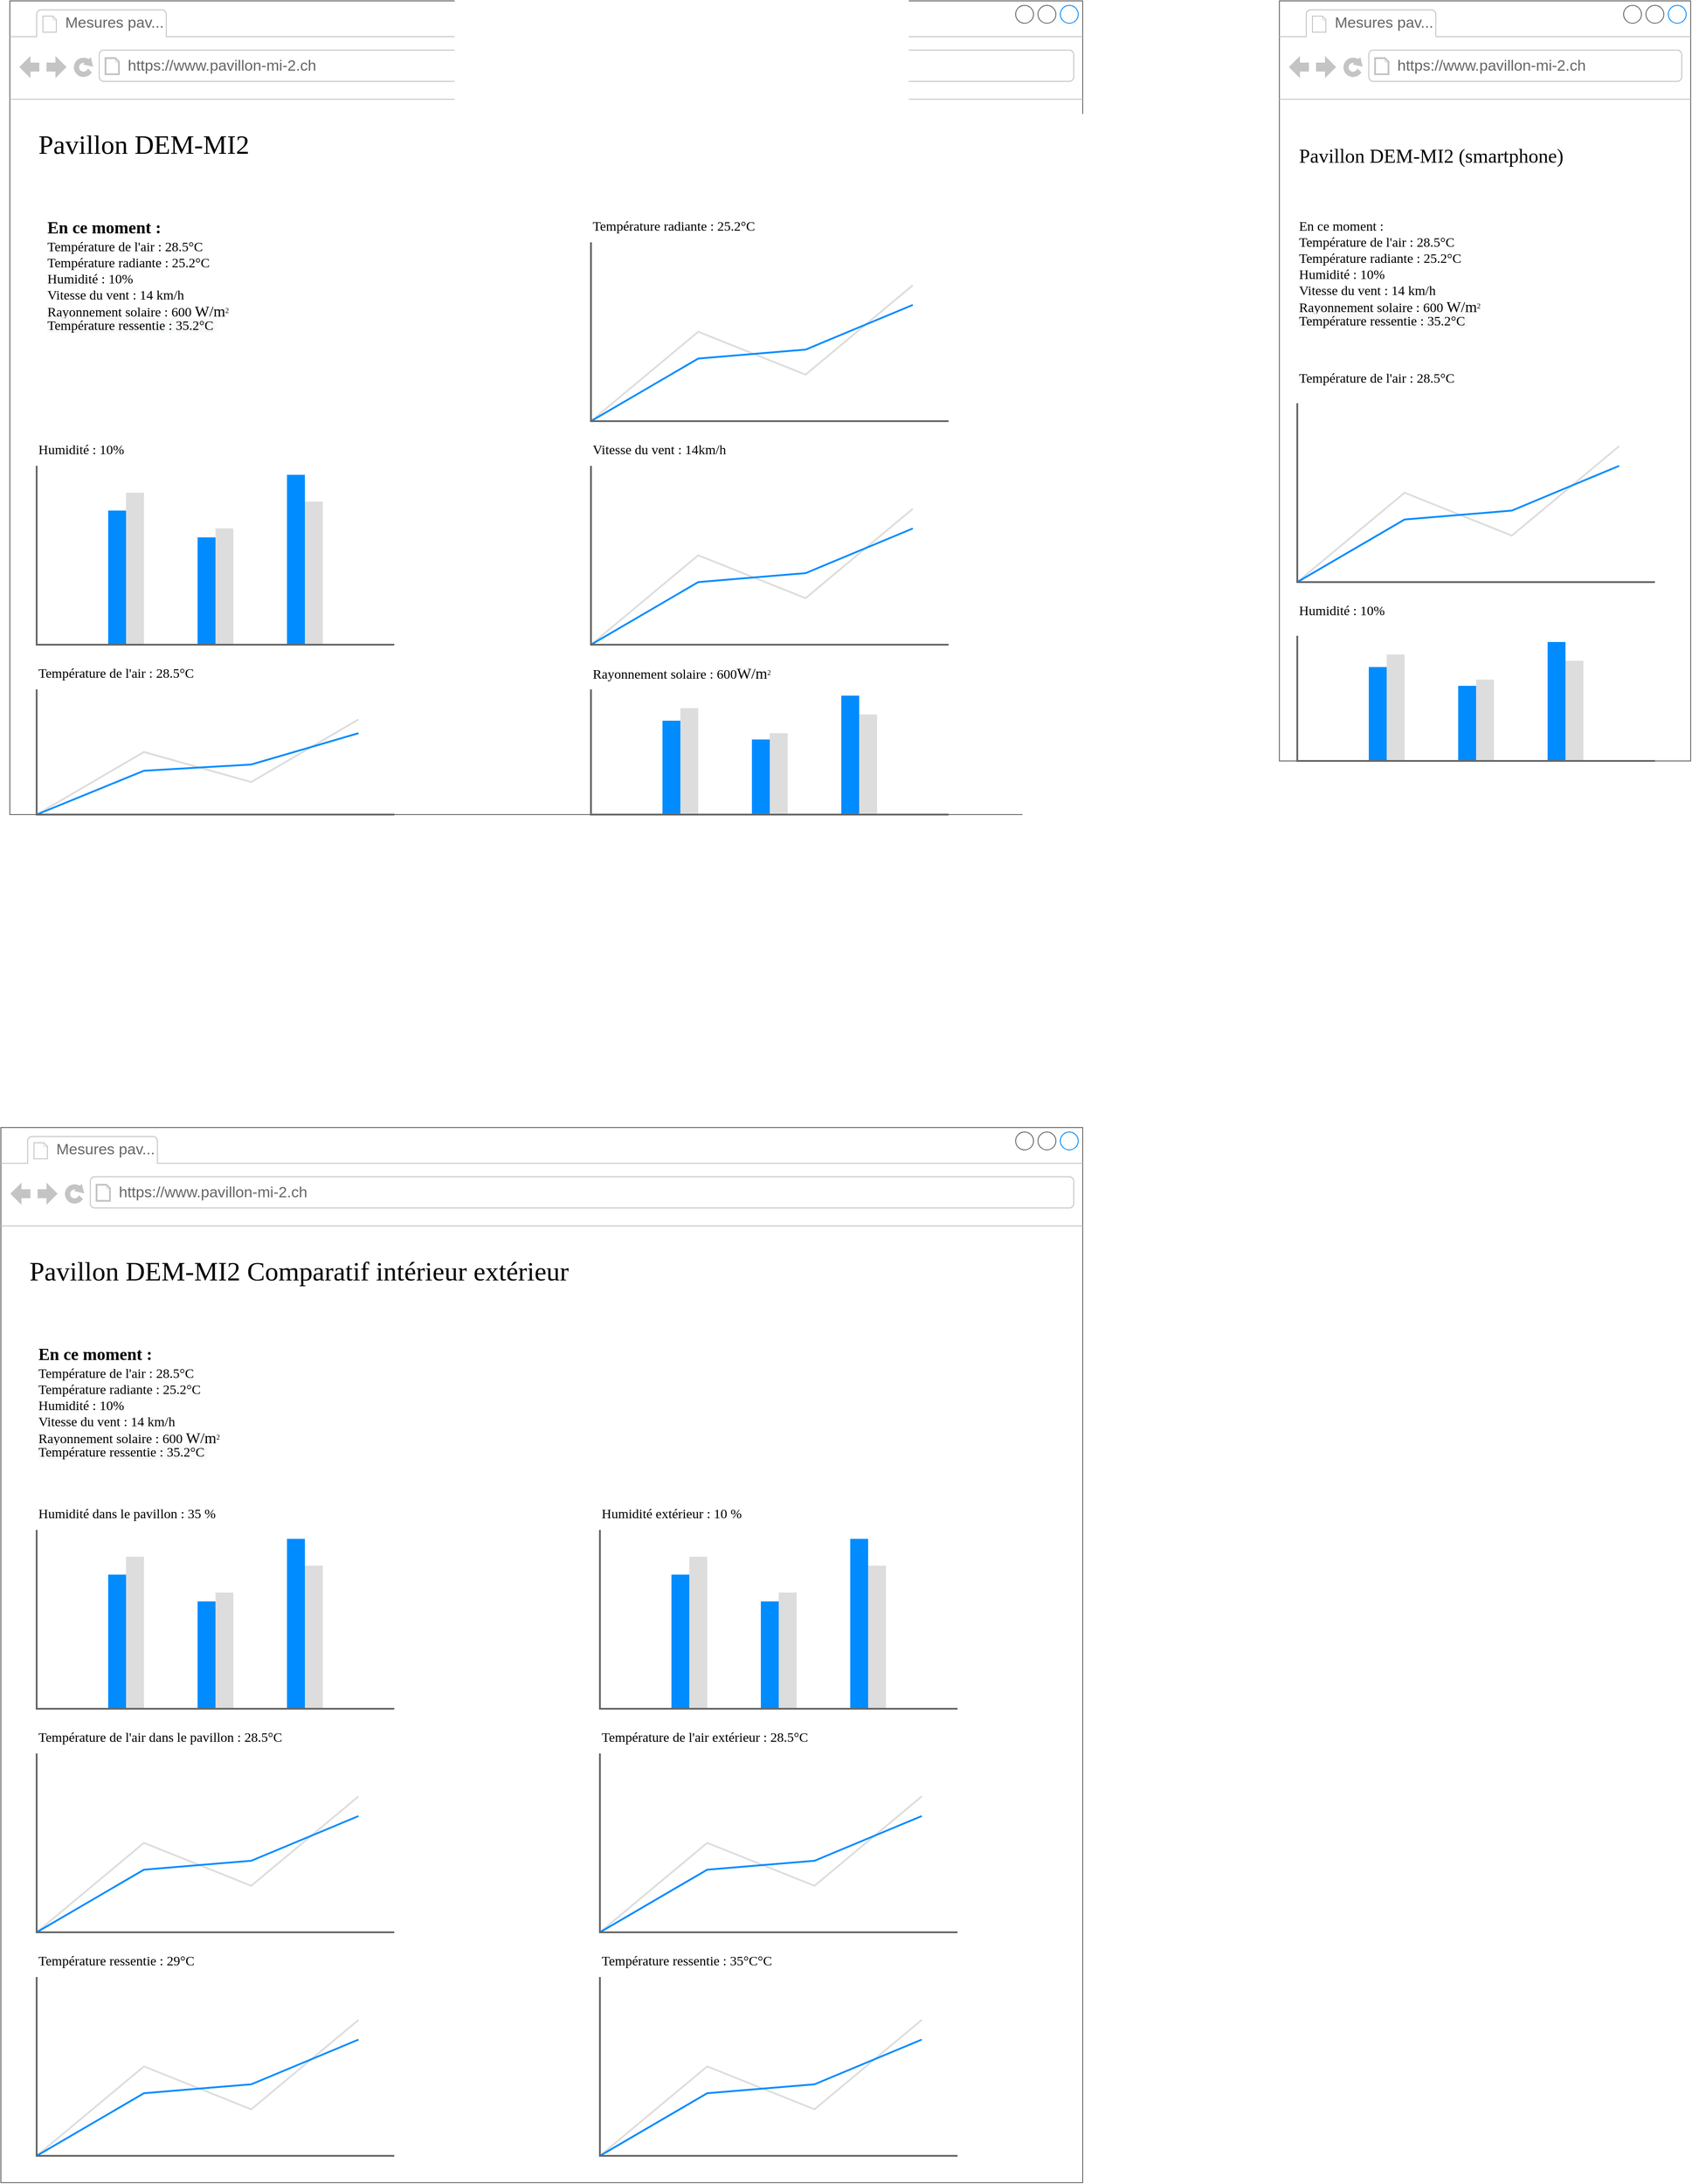<mxfile version="14.4.6" type="device"><diagram name="Page-1" id="2cc2dc42-3aac-f2a9-1cec-7a8b7cbee084"><mxGraphModel dx="2031" dy="1089" grid="1" gridSize="10" guides="1" tooltips="1" connect="1" arrows="1" fold="1" page="1" pageScale="1" pageWidth="1100" pageHeight="850" background="#ffffff" math="0" shadow="0"><root><mxCell id="0"/><mxCell id="1" parent="0"/><mxCell id="7026571954dc6520-1" value="" style="strokeWidth=1;shadow=0;dashed=0;align=center;html=1;shape=mxgraph.mockup.containers.browserWindow;rSize=0;strokeColor=#666666;mainText=,;recursiveResize=0;rounded=0;labelBackgroundColor=none;fontFamily=Verdana;fontSize=12" parent="1" vertex="1"><mxGeometry x="50" y="30" width="1200" height="910" as="geometry"/></mxCell><mxCell id="7026571954dc6520-2" value="Mesures pav..." style="strokeWidth=1;shadow=0;dashed=0;align=center;html=1;shape=mxgraph.mockup.containers.anchor;fontSize=17;fontColor=#666666;align=left;" parent="7026571954dc6520-1" vertex="1"><mxGeometry x="60" y="12" width="110" height="26" as="geometry"/></mxCell><mxCell id="7026571954dc6520-3" value="https://www.pavillon-mi-2.ch" style="strokeWidth=1;shadow=0;dashed=0;align=center;html=1;shape=mxgraph.mockup.containers.anchor;rSize=0;fontSize=17;fontColor=#666666;align=left;" parent="7026571954dc6520-1" vertex="1"><mxGeometry x="130" y="60" width="250" height="26" as="geometry"/></mxCell><mxCell id="7026571954dc6520-4" value="Pavillon DEM-MI2" style="text;html=1;points=[];align=left;verticalAlign=top;spacingTop=-4;fontSize=30;fontFamily=Verdana" parent="7026571954dc6520-1" vertex="1"><mxGeometry x="30" y="140" width="340" height="50" as="geometry"/></mxCell><mxCell id="7026571954dc6520-6" value="Température de l'air : 28.5°C&amp;nbsp;" style="text;html=1;points=[];align=left;verticalAlign=top;spacingTop=-4;fontSize=15;fontFamily=Verdana" parent="7026571954dc6520-1" vertex="1"><mxGeometry x="30" y="740" width="360" height="30" as="geometry"/></mxCell><mxCell id="7026571954dc6520-10" value="Humidité : 10%" style="text;html=1;points=[];align=left;verticalAlign=top;spacingTop=-4;fontSize=15;fontFamily=Verdana" parent="7026571954dc6520-1" vertex="1"><mxGeometry x="30" y="490" width="170" height="30" as="geometry"/></mxCell><mxCell id="jCOtYULyGeKkkbvgcRGk-1" value="" style="verticalLabelPosition=bottom;shadow=0;dashed=0;align=center;html=1;verticalAlign=top;strokeWidth=1;shape=mxgraph.mockup.graphics.lineChart;strokeColor=none;strokeColor2=#666666;strokeColor3=#008cff;strokeColor4=#dddddd;" vertex="1" parent="7026571954dc6520-1"><mxGeometry x="30" y="770" width="400" height="140" as="geometry"/></mxCell><mxCell id="jCOtYULyGeKkkbvgcRGk-4" value="" style="verticalLabelPosition=bottom;shadow=0;dashed=0;align=center;html=1;verticalAlign=top;strokeWidth=1;shape=mxgraph.mockup.graphics.lineChart;strokeColor=none;strokeColor2=#666666;strokeColor3=#008cff;strokeColor4=#dddddd;" vertex="1" parent="7026571954dc6520-1"><mxGeometry x="650" y="520" width="400" height="200" as="geometry"/></mxCell><mxCell id="jCOtYULyGeKkkbvgcRGk-8" value="Rayonnement solaire : 600&lt;span style=&quot;font-family: &amp;#34;lora&amp;#34; , serif ; font-size: 17px ; background-color: rgb(255 , 255 , 255)&quot;&gt;W/m&lt;/span&gt;&lt;span style=&quot;box-sizing: border-box ; font-size: 0.53em ; line-height: 0 ; position: relative ; vertical-align: baseline ; top: -0.5em ; border: 0px ; margin: 0px ; padding: 0px ; font-family: &amp;#34;lora&amp;#34; , serif ; background-color: rgb(255 , 255 , 255)&quot;&gt;2&lt;/span&gt;" style="text;html=1;points=[];align=left;verticalAlign=top;spacingTop=-4;fontSize=15;fontFamily=Verdana" vertex="1" parent="7026571954dc6520-1"><mxGeometry x="650" y="740" width="290" height="30" as="geometry"/></mxCell><mxCell id="jCOtYULyGeKkkbvgcRGk-35" value="" style="verticalLabelPosition=bottom;shadow=0;dashed=0;align=center;html=1;verticalAlign=top;strokeWidth=1;shape=mxgraph.mockup.graphics.columnChart;strokeColor=none;strokeColor2=none;strokeColor3=#666666;fillColor2=#008cff;fillColor3=#dddddd;" vertex="1" parent="7026571954dc6520-1"><mxGeometry x="30" y="520" width="400" height="200" as="geometry"/></mxCell><mxCell id="jCOtYULyGeKkkbvgcRGk-37" value="" style="verticalLabelPosition=bottom;shadow=0;dashed=0;align=center;html=1;verticalAlign=top;strokeWidth=1;shape=mxgraph.mockup.graphics.columnChart;strokeColor=none;strokeColor2=none;strokeColor3=#666666;fillColor2=#008cff;fillColor3=#dddddd;" vertex="1" parent="7026571954dc6520-1"><mxGeometry x="650" y="770" width="400" height="140" as="geometry"/></mxCell><mxCell id="jCOtYULyGeKkkbvgcRGk-62" value="&lt;font style=&quot;font-size: 19px&quot;&gt;&lt;b&gt;En ce moment :&amp;nbsp;&lt;/b&gt;&lt;/font&gt;&lt;br&gt;Température de l'air : 28.5°C&lt;br&gt;Température radiante : 25.2°C&lt;br&gt;Humidité : 10%&lt;br&gt;Vitesse du vent : 14 km/h&lt;br&gt;Rayonnement solaire : 600&amp;nbsp;&lt;span style=&quot;font-family: &amp;#34;lora&amp;#34; , serif ; font-size: 17px ; background-color: rgb(255 , 255 , 255)&quot;&gt;W/m&lt;/span&gt;&lt;span style=&quot;box-sizing: border-box ; font-size: 0.53em ; line-height: 0 ; position: relative ; vertical-align: baseline ; top: -0.5em ; border: 0px ; margin: 0px ; padding: 0px ; font-family: &amp;#34;lora&amp;#34; , serif ; background-color: rgb(255 , 255 , 255)&quot;&gt;2&lt;/span&gt;&lt;br&gt;&lt;span style=&quot;box-sizing: border-box ; font-size: 0.53em ; line-height: 0 ; position: relative ; vertical-align: baseline ; top: -0.5em ; border: 0px ; margin: 0px ; padding: 0px ; font-family: &amp;#34;lora&amp;#34; , serif ; background-color: rgb(255 , 255 , 255)&quot;&gt;&lt;span style=&quot;font-family: &amp;#34;verdana&amp;#34; ; font-size: 15px ; background-color: rgb(248 , 249 , 250)&quot;&gt;Température ressentie : 35.2°C&amp;nbsp;&lt;/span&gt;&lt;br&gt;&lt;br&gt;&lt;/span&gt;" style="text;html=1;points=[];align=left;verticalAlign=top;spacingTop=-4;fontSize=15;fontFamily=Verdana" vertex="1" parent="7026571954dc6520-1"><mxGeometry x="40" y="240" width="440" height="230" as="geometry"/></mxCell><mxCell id="jCOtYULyGeKkkbvgcRGk-99" value="" style="verticalLabelPosition=bottom;shadow=0;dashed=0;align=center;html=1;verticalAlign=top;strokeWidth=1;shape=mxgraph.mockup.graphics.lineChart;strokeColor=none;strokeColor2=#666666;strokeColor3=#008cff;strokeColor4=#dddddd;" vertex="1" parent="7026571954dc6520-1"><mxGeometry x="650" y="270" width="400" height="200" as="geometry"/></mxCell><mxCell id="jCOtYULyGeKkkbvgcRGk-100" value="Température radiante : 25.2°C" style="text;html=1;points=[];align=left;verticalAlign=top;spacingTop=-4;fontSize=15;fontFamily=Verdana" vertex="1" parent="7026571954dc6520-1"><mxGeometry x="650" y="240" width="260" height="30" as="geometry"/></mxCell><mxCell id="jCOtYULyGeKkkbvgcRGk-101" value="Vitesse du vent : 14km/h&amp;nbsp;" style="text;html=1;points=[];align=left;verticalAlign=top;spacingTop=-4;fontSize=15;fontFamily=Verdana" vertex="1" parent="7026571954dc6520-1"><mxGeometry x="650" y="490" width="170" height="30" as="geometry"/></mxCell><mxCell id="jCOtYULyGeKkkbvgcRGk-23" value="" style="strokeWidth=1;shadow=0;dashed=0;align=center;html=1;shape=mxgraph.mockup.containers.browserWindow;rSize=0;strokeColor=#666666;strokeColor2=#008cff;strokeColor3=#c4c4c4;mainText=,;recursiveResize=0;" vertex="1" parent="1"><mxGeometry x="1470" y="30" width="460" height="850" as="geometry"/></mxCell><mxCell id="jCOtYULyGeKkkbvgcRGk-24" value="Mesures pav..." style="strokeWidth=1;shadow=0;dashed=0;align=center;html=1;shape=mxgraph.mockup.containers.anchor;fontSize=17;fontColor=#666666;align=left;" vertex="1" parent="jCOtYULyGeKkkbvgcRGk-23"><mxGeometry x="60" y="12" width="110" height="26" as="geometry"/></mxCell><mxCell id="jCOtYULyGeKkkbvgcRGk-25" value="https://www.pavillon-mi-2.ch" style="strokeWidth=1;shadow=0;dashed=0;align=center;html=1;shape=mxgraph.mockup.containers.anchor;rSize=0;fontSize=17;fontColor=#666666;align=left;" vertex="1" parent="jCOtYULyGeKkkbvgcRGk-23"><mxGeometry x="130" y="60" width="250" height="26" as="geometry"/></mxCell><mxCell id="jCOtYULyGeKkkbvgcRGk-27" value="" style="verticalLabelPosition=bottom;shadow=0;dashed=0;align=center;html=1;verticalAlign=top;strokeWidth=1;shape=mxgraph.mockup.graphics.lineChart;strokeColor=none;strokeColor2=#666666;strokeColor3=#008cff;strokeColor4=#dddddd;" vertex="1" parent="jCOtYULyGeKkkbvgcRGk-23"><mxGeometry x="20" y="450" width="400" height="200" as="geometry"/></mxCell><mxCell id="jCOtYULyGeKkkbvgcRGk-28" value="Humidité : 10%" style="text;html=1;points=[];align=left;verticalAlign=top;spacingTop=-4;fontSize=15;fontFamily=Verdana" vertex="1" parent="jCOtYULyGeKkkbvgcRGk-23"><mxGeometry x="20" y="670" width="170" height="30" as="geometry"/></mxCell><mxCell id="jCOtYULyGeKkkbvgcRGk-30" value="&lt;font style=&quot;font-size: 22px&quot;&gt;Pavillon DEM-MI2 (smartphone)&lt;/font&gt;" style="text;html=1;points=[];align=left;verticalAlign=top;spacingTop=-4;fontSize=30;fontFamily=Verdana" vertex="1" parent="jCOtYULyGeKkkbvgcRGk-23"><mxGeometry x="20" y="150" width="340" height="50" as="geometry"/></mxCell><mxCell id="jCOtYULyGeKkkbvgcRGk-31" value="Température de l'air : 28.5°C&amp;nbsp;" style="text;html=1;points=[];align=left;verticalAlign=top;spacingTop=-4;fontSize=15;fontFamily=Verdana" vertex="1" parent="jCOtYULyGeKkkbvgcRGk-23"><mxGeometry x="20" y="410" width="360" height="30" as="geometry"/></mxCell><mxCell id="jCOtYULyGeKkkbvgcRGk-36" value="" style="verticalLabelPosition=bottom;shadow=0;dashed=0;align=center;html=1;verticalAlign=top;strokeWidth=1;shape=mxgraph.mockup.graphics.columnChart;strokeColor=none;strokeColor2=none;strokeColor3=#666666;fillColor2=#008cff;fillColor3=#dddddd;" vertex="1" parent="jCOtYULyGeKkkbvgcRGk-23"><mxGeometry x="20" y="710" width="400" height="140" as="geometry"/></mxCell><mxCell id="jCOtYULyGeKkkbvgcRGk-78" value="En ce moment :&amp;nbsp;&lt;br&gt;Température de l'air : 28.5°C&lt;br&gt;Température radiante : 25.2°C&lt;br&gt;Humidité : 10%&lt;br&gt;Vitesse du vent : 14 km/h&lt;br&gt;Rayonnement solaire : 600&amp;nbsp;&lt;span style=&quot;font-family: &amp;#34;lora&amp;#34; , serif ; font-size: 17px ; background-color: rgb(255 , 255 , 255)&quot;&gt;W/m&lt;/span&gt;&lt;span style=&quot;box-sizing: border-box ; font-size: 0.53em ; line-height: 0 ; position: relative ; vertical-align: baseline ; top: -0.5em ; border: 0px ; margin: 0px ; padding: 0px ; font-family: &amp;#34;lora&amp;#34; , serif ; background-color: rgb(255 , 255 , 255)&quot;&gt;2&lt;/span&gt;&lt;br&gt;&lt;span style=&quot;box-sizing: border-box ; font-size: 0.53em ; line-height: 0 ; position: relative ; vertical-align: baseline ; top: -0.5em ; border: 0px ; margin: 0px ; padding: 0px ; font-family: &amp;#34;lora&amp;#34; , serif ; background-color: rgb(255 , 255 , 255)&quot;&gt;&lt;span style=&quot;font-family: &amp;#34;verdana&amp;#34; ; font-size: 15px ; background-color: rgb(248 , 249 , 250)&quot;&gt;Température ressentie : 35.2°C&amp;nbsp;&lt;/span&gt;&lt;br&gt;&lt;br&gt;&lt;/span&gt;" style="text;html=1;points=[];align=left;verticalAlign=top;spacingTop=-4;fontSize=15;fontFamily=Verdana" vertex="1" parent="jCOtYULyGeKkkbvgcRGk-23"><mxGeometry x="20" y="240" width="440" height="140" as="geometry"/></mxCell><mxCell id="jCOtYULyGeKkkbvgcRGk-63" value="" style="strokeWidth=1;shadow=0;dashed=0;align=center;html=1;shape=mxgraph.mockup.containers.browserWindow;rSize=0;strokeColor=#666666;mainText=,;recursiveResize=0;rounded=0;labelBackgroundColor=none;fontFamily=Verdana;fontSize=12" vertex="1" parent="1"><mxGeometry x="40" y="1290" width="1210" height="1180" as="geometry"/></mxCell><mxCell id="jCOtYULyGeKkkbvgcRGk-64" value="Mesures pav..." style="strokeWidth=1;shadow=0;dashed=0;align=center;html=1;shape=mxgraph.mockup.containers.anchor;fontSize=17;fontColor=#666666;align=left;" vertex="1" parent="jCOtYULyGeKkkbvgcRGk-63"><mxGeometry x="60" y="12" width="110" height="26" as="geometry"/></mxCell><mxCell id="jCOtYULyGeKkkbvgcRGk-65" value="https://www.pavillon-mi-2.ch" style="strokeWidth=1;shadow=0;dashed=0;align=center;html=1;shape=mxgraph.mockup.containers.anchor;rSize=0;fontSize=17;fontColor=#666666;align=left;" vertex="1" parent="jCOtYULyGeKkkbvgcRGk-63"><mxGeometry x="130" y="60" width="250" height="26" as="geometry"/></mxCell><mxCell id="jCOtYULyGeKkkbvgcRGk-66" value="Pavillon DEM-MI2 Comparatif intérieur extérieur" style="text;html=1;points=[];align=left;verticalAlign=top;spacingTop=-4;fontSize=30;fontFamily=Verdana" vertex="1" parent="jCOtYULyGeKkkbvgcRGk-63"><mxGeometry x="30" y="140" width="340" height="50" as="geometry"/></mxCell><mxCell id="jCOtYULyGeKkkbvgcRGk-70" value="" style="verticalLabelPosition=bottom;shadow=0;dashed=0;align=center;html=1;verticalAlign=top;strokeWidth=1;shape=mxgraph.mockup.graphics.lineChart;strokeColor=none;strokeColor2=#666666;strokeColor3=#008cff;strokeColor4=#dddddd;" vertex="1" parent="jCOtYULyGeKkkbvgcRGk-63"><mxGeometry x="40" y="700" width="400" height="200" as="geometry"/></mxCell><mxCell id="jCOtYULyGeKkkbvgcRGk-77" value="&lt;font style=&quot;font-size: 19px&quot;&gt;&lt;b&gt;En ce moment :&amp;nbsp;&lt;/b&gt;&lt;/font&gt;&lt;br&gt;Température de l'air : 28.5°C&lt;br&gt;Température radiante : 25.2°C&lt;br&gt;Humidité : 10%&lt;br&gt;Vitesse du vent : 14 km/h&lt;br&gt;Rayonnement solaire : 600&amp;nbsp;&lt;span style=&quot;font-family: &amp;#34;lora&amp;#34; , serif ; font-size: 17px ; background-color: rgb(255 , 255 , 255)&quot;&gt;W/m&lt;/span&gt;&lt;span style=&quot;box-sizing: border-box ; font-size: 0.53em ; line-height: 0 ; position: relative ; vertical-align: baseline ; top: -0.5em ; border: 0px ; margin: 0px ; padding: 0px ; font-family: &amp;#34;lora&amp;#34; , serif ; background-color: rgb(255 , 255 , 255)&quot;&gt;2&lt;/span&gt;&lt;br&gt;&lt;span style=&quot;box-sizing: border-box ; font-size: 0.53em ; line-height: 0 ; position: relative ; vertical-align: baseline ; top: -0.5em ; border: 0px ; margin: 0px ; padding: 0px ; font-family: &amp;#34;lora&amp;#34; , serif ; background-color: rgb(255 , 255 , 255)&quot;&gt;&lt;span style=&quot;font-family: &amp;#34;verdana&amp;#34; ; font-size: 15px ; background-color: rgb(248 , 249 , 250)&quot;&gt;Température ressentie : 35.2°C&amp;nbsp;&lt;/span&gt;&lt;br&gt;&lt;br&gt;&lt;/span&gt;" style="text;html=1;points=[];align=left;verticalAlign=top;spacingTop=-4;fontSize=15;fontFamily=Verdana" vertex="1" parent="jCOtYULyGeKkkbvgcRGk-63"><mxGeometry x="40" y="240" width="440" height="230" as="geometry"/></mxCell><mxCell id="jCOtYULyGeKkkbvgcRGk-81" value="" style="verticalLabelPosition=bottom;shadow=0;dashed=0;align=center;html=1;verticalAlign=top;strokeWidth=1;shape=mxgraph.mockup.graphics.lineChart;strokeColor=none;strokeColor2=#666666;strokeColor3=#008cff;strokeColor4=#dddddd;" vertex="1" parent="jCOtYULyGeKkkbvgcRGk-63"><mxGeometry x="670" y="700" width="400" height="200" as="geometry"/></mxCell><mxCell id="jCOtYULyGeKkkbvgcRGk-82" value="" style="verticalLabelPosition=bottom;shadow=0;dashed=0;align=center;html=1;verticalAlign=top;strokeWidth=1;shape=mxgraph.mockup.graphics.columnChart;strokeColor=none;strokeColor2=none;strokeColor3=#666666;fillColor2=#008cff;fillColor3=#dddddd;" vertex="1" parent="jCOtYULyGeKkkbvgcRGk-63"><mxGeometry x="670" y="450" width="400" height="200" as="geometry"/></mxCell><mxCell id="jCOtYULyGeKkkbvgcRGk-83" value="Température ressentie : 29°C&amp;nbsp;" style="text;html=1;points=[];align=left;verticalAlign=top;spacingTop=-4;fontSize=15;fontFamily=Verdana" vertex="1" parent="jCOtYULyGeKkkbvgcRGk-63"><mxGeometry x="40" y="920" width="360" height="30" as="geometry"/></mxCell><mxCell id="jCOtYULyGeKkkbvgcRGk-84" value="" style="verticalLabelPosition=bottom;shadow=0;dashed=0;align=center;html=1;verticalAlign=top;strokeWidth=1;shape=mxgraph.mockup.graphics.lineChart;strokeColor=none;strokeColor2=#666666;strokeColor3=#008cff;strokeColor4=#dddddd;" vertex="1" parent="jCOtYULyGeKkkbvgcRGk-63"><mxGeometry x="40" y="950" width="400" height="200" as="geometry"/></mxCell><mxCell id="jCOtYULyGeKkkbvgcRGk-85" value="Température ressentie : 35°C°C&amp;nbsp;" style="text;html=1;points=[];align=left;verticalAlign=top;spacingTop=-4;fontSize=15;fontFamily=Verdana" vertex="1" parent="jCOtYULyGeKkkbvgcRGk-63"><mxGeometry x="670" y="920" width="360" height="30" as="geometry"/></mxCell><mxCell id="jCOtYULyGeKkkbvgcRGk-86" value="" style="verticalLabelPosition=bottom;shadow=0;dashed=0;align=center;html=1;verticalAlign=top;strokeWidth=1;shape=mxgraph.mockup.graphics.lineChart;strokeColor=none;strokeColor2=#666666;strokeColor3=#008cff;strokeColor4=#dddddd;" vertex="1" parent="jCOtYULyGeKkkbvgcRGk-63"><mxGeometry x="670" y="950" width="400" height="200" as="geometry"/></mxCell><mxCell id="jCOtYULyGeKkkbvgcRGk-94" value="" style="verticalLabelPosition=bottom;shadow=0;dashed=0;align=center;html=1;verticalAlign=top;strokeWidth=1;shape=mxgraph.mockup.graphics.columnChart;strokeColor=none;strokeColor2=none;strokeColor3=#666666;fillColor2=#008cff;fillColor3=#dddddd;" vertex="1" parent="jCOtYULyGeKkkbvgcRGk-63"><mxGeometry x="40" y="450" width="400" height="200" as="geometry"/></mxCell><mxCell id="jCOtYULyGeKkkbvgcRGk-95" value="Humidité dans le pavillon : 35 %" style="text;html=1;points=[];align=left;verticalAlign=top;spacingTop=-4;fontSize=15;fontFamily=Verdana" vertex="1" parent="jCOtYULyGeKkkbvgcRGk-63"><mxGeometry x="40" y="420" width="290" height="30" as="geometry"/></mxCell><mxCell id="jCOtYULyGeKkkbvgcRGk-96" value="Humidité extérieur : 10 %" style="text;html=1;points=[];align=left;verticalAlign=top;spacingTop=-4;fontSize=15;fontFamily=Verdana" vertex="1" parent="jCOtYULyGeKkkbvgcRGk-63"><mxGeometry x="670" y="420" width="230" height="30" as="geometry"/></mxCell><mxCell id="jCOtYULyGeKkkbvgcRGk-97" value="Température de l'air extérieur : 28.5°C&amp;nbsp;" style="text;html=1;points=[];align=left;verticalAlign=top;spacingTop=-4;fontSize=15;fontFamily=Verdana" vertex="1" parent="jCOtYULyGeKkkbvgcRGk-63"><mxGeometry x="670" y="670" width="360" height="30" as="geometry"/></mxCell><mxCell id="jCOtYULyGeKkkbvgcRGk-98" value="Température de l'air dans le pavillon : 28.5°C&amp;nbsp;" style="text;html=1;points=[];align=left;verticalAlign=top;spacingTop=-4;fontSize=15;fontFamily=Verdana" vertex="1" parent="jCOtYULyGeKkkbvgcRGk-63"><mxGeometry x="40" y="670" width="360" height="30" as="geometry"/></mxCell></root></mxGraphModel></diagram></mxfile>